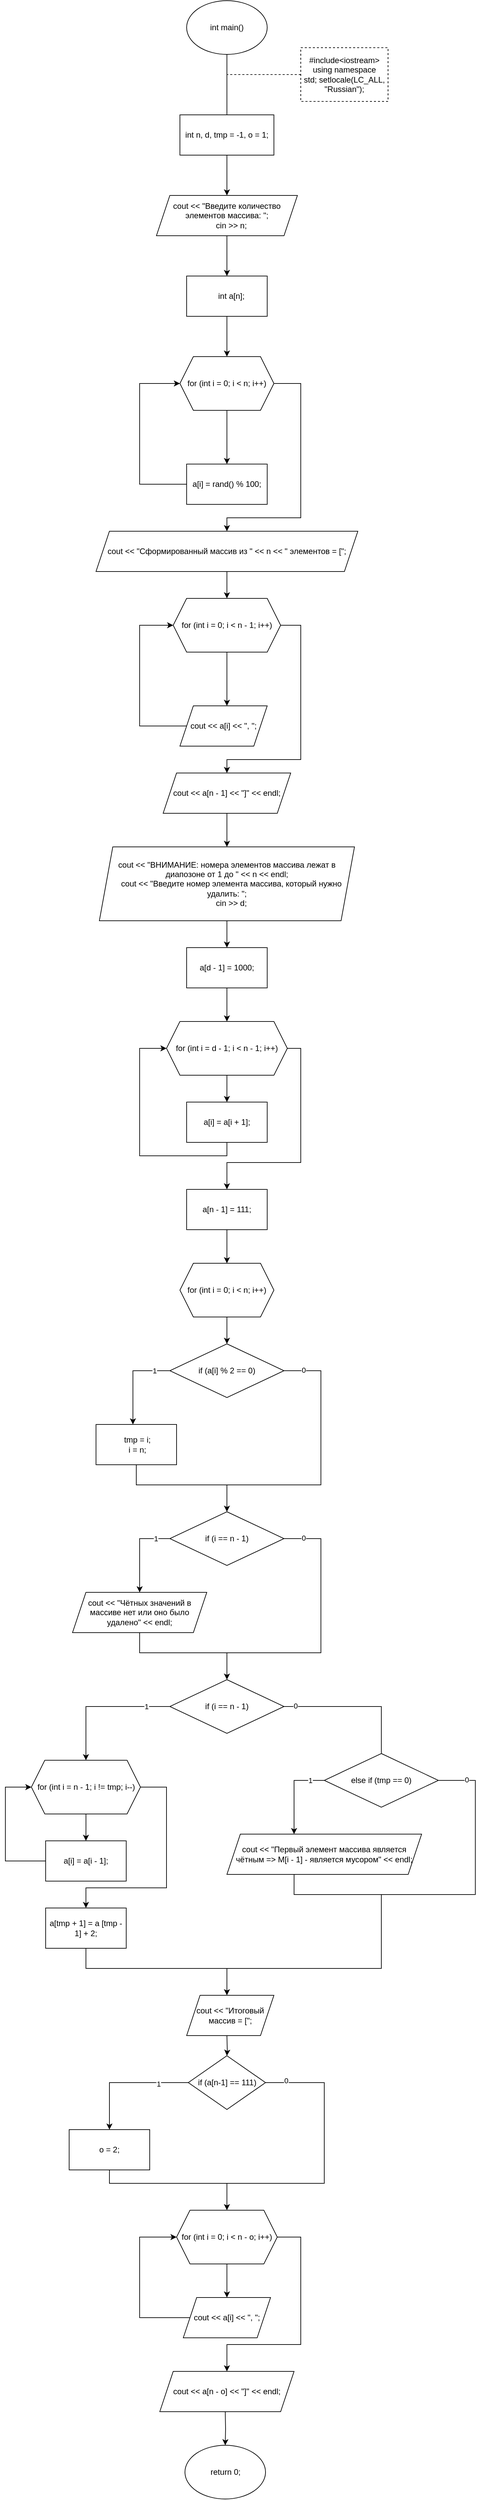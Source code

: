 <mxfile version="15.7.3" type="device"><diagram id="DlEvsJAPEKenFf96isYs" name="Страница 1"><mxGraphModel dx="918" dy="754" grid="1" gridSize="10" guides="1" tooltips="1" connect="1" arrows="1" fold="1" page="1" pageScale="1" pageWidth="1654" pageHeight="2336" math="0" shadow="0"><root><mxCell id="0"/><mxCell id="1" parent="0"/><mxCell id="5epDdE3u8eV4yLL39ChZ-1" value="" style="edgeStyle=orthogonalEdgeStyle;rounded=0;orthogonalLoop=1;jettySize=auto;html=1;" parent="1" source="5epDdE3u8eV4yLL39ChZ-2" edge="1"><mxGeometry relative="1" as="geometry"><mxPoint x="410" y="280" as="targetPoint"/></mxGeometry></mxCell><mxCell id="5epDdE3u8eV4yLL39ChZ-2" value="int main()" style="ellipse;whiteSpace=wrap;html=1;" parent="1" vertex="1"><mxGeometry x="350" y="70" width="120" height="80" as="geometry"/></mxCell><mxCell id="5epDdE3u8eV4yLL39ChZ-3" value="&lt;div&gt;#include&amp;lt;iostream&amp;gt;&lt;/div&gt;&lt;div&gt;using namespace std;&amp;nbsp;setlocale(LC_ALL, &quot;Russian&quot;);&lt;/div&gt;" style="rounded=0;whiteSpace=wrap;html=1;dashed=1;" parent="1" vertex="1"><mxGeometry x="520" y="140" width="130" height="80" as="geometry"/></mxCell><mxCell id="5epDdE3u8eV4yLL39ChZ-4" value="" style="endArrow=none;dashed=1;html=1;rounded=0;exitX=0;exitY=0.5;exitDx=0;exitDy=0;" parent="1" source="5epDdE3u8eV4yLL39ChZ-3" edge="1"><mxGeometry width="50" height="50" relative="1" as="geometry"><mxPoint x="400" y="500" as="sourcePoint"/><mxPoint x="410" y="180" as="targetPoint"/></mxGeometry></mxCell><mxCell id="5epDdE3u8eV4yLL39ChZ-5" value="return 0;" style="ellipse;whiteSpace=wrap;html=1;" parent="1" vertex="1"><mxGeometry x="347.5" y="3710" width="120" height="80" as="geometry"/></mxCell><mxCell id="5epDdE3u8eV4yLL39ChZ-6" style="edgeStyle=orthogonalEdgeStyle;rounded=0;orthogonalLoop=1;jettySize=auto;html=1;entryX=0.5;entryY=0;entryDx=0;entryDy=0;" parent="1" target="5epDdE3u8eV4yLL39ChZ-5" edge="1"><mxGeometry relative="1" as="geometry"><mxPoint x="407.5" y="3660" as="sourcePoint"/></mxGeometry></mxCell><mxCell id="5epDdE3u8eV4yLL39ChZ-12" value="" style="edgeStyle=orthogonalEdgeStyle;rounded=0;orthogonalLoop=1;jettySize=auto;html=1;" parent="1" source="5epDdE3u8eV4yLL39ChZ-10" target="5epDdE3u8eV4yLL39ChZ-11" edge="1"><mxGeometry relative="1" as="geometry"/></mxCell><mxCell id="5epDdE3u8eV4yLL39ChZ-10" value="int n, d, tmp = -1, o = 1;" style="rounded=0;whiteSpace=wrap;html=1;" parent="1" vertex="1"><mxGeometry x="340" y="240" width="140" height="60" as="geometry"/></mxCell><mxCell id="5epDdE3u8eV4yLL39ChZ-14" value="" style="edgeStyle=orthogonalEdgeStyle;rounded=0;orthogonalLoop=1;jettySize=auto;html=1;" parent="1" source="5epDdE3u8eV4yLL39ChZ-11" target="5epDdE3u8eV4yLL39ChZ-13" edge="1"><mxGeometry relative="1" as="geometry"/></mxCell><mxCell id="5epDdE3u8eV4yLL39ChZ-11" value="cout &lt;&lt; &quot;Введите количество элементов массива: &quot;;&#10;    cin &gt;&gt; n;" style="shape=parallelogram;perimeter=parallelogramPerimeter;whiteSpace=wrap;html=1;fixedSize=1;rounded=0;" parent="1" vertex="1"><mxGeometry x="305" y="360" width="210" height="60" as="geometry"/></mxCell><mxCell id="5epDdE3u8eV4yLL39ChZ-16" value="" style="edgeStyle=orthogonalEdgeStyle;rounded=0;orthogonalLoop=1;jettySize=auto;html=1;" parent="1" source="5epDdE3u8eV4yLL39ChZ-13" target="5epDdE3u8eV4yLL39ChZ-15" edge="1"><mxGeometry relative="1" as="geometry"/></mxCell><mxCell id="5epDdE3u8eV4yLL39ChZ-13" value="&amp;nbsp; &amp;nbsp; int a[n];" style="rounded=0;whiteSpace=wrap;html=1;" parent="1" vertex="1"><mxGeometry x="350" y="480" width="120" height="60" as="geometry"/></mxCell><mxCell id="5epDdE3u8eV4yLL39ChZ-18" value="" style="edgeStyle=orthogonalEdgeStyle;rounded=0;orthogonalLoop=1;jettySize=auto;html=1;" parent="1" source="5epDdE3u8eV4yLL39ChZ-15" target="5epDdE3u8eV4yLL39ChZ-17" edge="1"><mxGeometry relative="1" as="geometry"/></mxCell><mxCell id="5epDdE3u8eV4yLL39ChZ-20" style="edgeStyle=orthogonalEdgeStyle;rounded=0;orthogonalLoop=1;jettySize=auto;html=1;entryX=0.5;entryY=0;entryDx=0;entryDy=0;" parent="1" source="5epDdE3u8eV4yLL39ChZ-15" target="5epDdE3u8eV4yLL39ChZ-21" edge="1"><mxGeometry relative="1" as="geometry"><mxPoint x="520" y="800" as="targetPoint"/><Array as="points"><mxPoint x="520" y="640"/><mxPoint x="520" y="840"/><mxPoint x="410" y="840"/></Array></mxGeometry></mxCell><mxCell id="5epDdE3u8eV4yLL39ChZ-15" value="for (int i = 0; i &amp;lt; n; i++)" style="shape=hexagon;perimeter=hexagonPerimeter2;whiteSpace=wrap;html=1;fixedSize=1;" parent="1" vertex="1"><mxGeometry x="340" y="600" width="140" height="80" as="geometry"/></mxCell><mxCell id="5epDdE3u8eV4yLL39ChZ-19" style="edgeStyle=orthogonalEdgeStyle;rounded=0;orthogonalLoop=1;jettySize=auto;html=1;entryX=0;entryY=0.5;entryDx=0;entryDy=0;exitX=0;exitY=0.5;exitDx=0;exitDy=0;" parent="1" source="5epDdE3u8eV4yLL39ChZ-17" target="5epDdE3u8eV4yLL39ChZ-15" edge="1"><mxGeometry relative="1" as="geometry"><Array as="points"><mxPoint x="280" y="790"/><mxPoint x="280" y="640"/></Array></mxGeometry></mxCell><mxCell id="5epDdE3u8eV4yLL39ChZ-17" value="a[i] = rand() % 100;" style="rounded=0;whiteSpace=wrap;html=1;" parent="1" vertex="1"><mxGeometry x="350" y="760" width="120" height="60" as="geometry"/></mxCell><mxCell id="5epDdE3u8eV4yLL39ChZ-27" value="" style="edgeStyle=orthogonalEdgeStyle;rounded=0;orthogonalLoop=1;jettySize=auto;html=1;" parent="1" source="5epDdE3u8eV4yLL39ChZ-21" target="5epDdE3u8eV4yLL39ChZ-24" edge="1"><mxGeometry relative="1" as="geometry"/></mxCell><mxCell id="5epDdE3u8eV4yLL39ChZ-21" value="cout &amp;lt;&amp;lt; &quot;Сформированный массив из &quot; &amp;lt;&amp;lt; n &amp;lt;&amp;lt; &quot; элементов = [&quot;;" style="shape=parallelogram;perimeter=parallelogramPerimeter;whiteSpace=wrap;html=1;fixedSize=1;" parent="1" vertex="1"><mxGeometry x="215" y="860" width="390" height="60" as="geometry"/></mxCell><mxCell id="5epDdE3u8eV4yLL39ChZ-22" value="" style="edgeStyle=orthogonalEdgeStyle;rounded=0;orthogonalLoop=1;jettySize=auto;html=1;" parent="1" source="5epDdE3u8eV4yLL39ChZ-24" edge="1"><mxGeometry relative="1" as="geometry"><mxPoint x="410" y="1120" as="targetPoint"/></mxGeometry></mxCell><mxCell id="5epDdE3u8eV4yLL39ChZ-23" style="edgeStyle=orthogonalEdgeStyle;rounded=0;orthogonalLoop=1;jettySize=auto;html=1;entryX=0.5;entryY=0;entryDx=0;entryDy=0;" parent="1" source="5epDdE3u8eV4yLL39ChZ-24" edge="1"><mxGeometry relative="1" as="geometry"><mxPoint x="410" y="1220" as="targetPoint"/><Array as="points"><mxPoint x="520" y="1000"/><mxPoint x="520" y="1200"/><mxPoint x="410" y="1200"/></Array></mxGeometry></mxCell><mxCell id="5epDdE3u8eV4yLL39ChZ-24" value="for (int i = 0; i &amp;lt; n - 1; i++)" style="shape=hexagon;perimeter=hexagonPerimeter2;whiteSpace=wrap;html=1;fixedSize=1;" parent="1" vertex="1"><mxGeometry x="330" y="960" width="160" height="80" as="geometry"/></mxCell><mxCell id="5epDdE3u8eV4yLL39ChZ-25" style="edgeStyle=orthogonalEdgeStyle;rounded=0;orthogonalLoop=1;jettySize=auto;html=1;entryX=0;entryY=0.5;entryDx=0;entryDy=0;exitX=0;exitY=0.5;exitDx=0;exitDy=0;" parent="1" target="5epDdE3u8eV4yLL39ChZ-24" edge="1"><mxGeometry relative="1" as="geometry"><Array as="points"><mxPoint x="280" y="1150"/><mxPoint x="280" y="1000"/></Array><mxPoint x="350" y="1150" as="sourcePoint"/></mxGeometry></mxCell><mxCell id="5epDdE3u8eV4yLL39ChZ-28" value="cout &amp;lt;&amp;lt; a[i] &amp;lt;&amp;lt; &quot;, &quot;;" style="shape=parallelogram;perimeter=parallelogramPerimeter;whiteSpace=wrap;html=1;fixedSize=1;" parent="1" vertex="1"><mxGeometry x="340" y="1120" width="130" height="60" as="geometry"/></mxCell><mxCell id="5epDdE3u8eV4yLL39ChZ-31" value="" style="edgeStyle=orthogonalEdgeStyle;rounded=0;orthogonalLoop=1;jettySize=auto;html=1;" parent="1" source="5epDdE3u8eV4yLL39ChZ-29" target="5epDdE3u8eV4yLL39ChZ-30" edge="1"><mxGeometry relative="1" as="geometry"/></mxCell><mxCell id="5epDdE3u8eV4yLL39ChZ-29" value="cout &amp;lt;&amp;lt; a[n - 1] &amp;lt;&amp;lt; &quot;]&quot; &amp;lt;&amp;lt; endl;" style="shape=parallelogram;perimeter=parallelogramPerimeter;whiteSpace=wrap;html=1;fixedSize=1;" parent="1" vertex="1"><mxGeometry x="315" y="1220" width="190" height="60" as="geometry"/></mxCell><mxCell id="5epDdE3u8eV4yLL39ChZ-33" value="" style="edgeStyle=orthogonalEdgeStyle;rounded=0;orthogonalLoop=1;jettySize=auto;html=1;" parent="1" source="5epDdE3u8eV4yLL39ChZ-30" target="5epDdE3u8eV4yLL39ChZ-32" edge="1"><mxGeometry relative="1" as="geometry"/></mxCell><mxCell id="5epDdE3u8eV4yLL39ChZ-30" value="&lt;div&gt;cout &amp;lt;&amp;lt; &quot;ВНИМАНИЕ: номера элементов массива лежат в диапозоне от 1 до &quot; &amp;lt;&amp;lt; n &amp;lt;&amp;lt; endl;&lt;/div&gt;&lt;div&gt;&amp;nbsp; &amp;nbsp; cout &amp;lt;&amp;lt; &quot;Введите номер элемента массива, который нужно удалить: &quot;;&lt;/div&gt;&lt;div&gt;&amp;nbsp; &amp;nbsp; cin &amp;gt;&amp;gt; d;&lt;/div&gt;" style="shape=parallelogram;perimeter=parallelogramPerimeter;whiteSpace=wrap;html=1;fixedSize=1;" parent="1" vertex="1"><mxGeometry x="220" y="1330" width="380" height="110" as="geometry"/></mxCell><mxCell id="5epDdE3u8eV4yLL39ChZ-35" value="" style="edgeStyle=orthogonalEdgeStyle;rounded=0;orthogonalLoop=1;jettySize=auto;html=1;" parent="1" source="5epDdE3u8eV4yLL39ChZ-32" target="5epDdE3u8eV4yLL39ChZ-34" edge="1"><mxGeometry relative="1" as="geometry"/></mxCell><mxCell id="5epDdE3u8eV4yLL39ChZ-32" value="a[d - 1] = 1000;" style="rounded=0;whiteSpace=wrap;html=1;" parent="1" vertex="1"><mxGeometry x="350" y="1480" width="120" height="60" as="geometry"/></mxCell><mxCell id="5epDdE3u8eV4yLL39ChZ-37" value="" style="edgeStyle=orthogonalEdgeStyle;rounded=0;orthogonalLoop=1;jettySize=auto;html=1;" parent="1" source="5epDdE3u8eV4yLL39ChZ-34" target="5epDdE3u8eV4yLL39ChZ-36" edge="1"><mxGeometry relative="1" as="geometry"/></mxCell><mxCell id="5epDdE3u8eV4yLL39ChZ-40" style="edgeStyle=orthogonalEdgeStyle;rounded=0;orthogonalLoop=1;jettySize=auto;html=1;entryX=0.5;entryY=0;entryDx=0;entryDy=0;" parent="1" source="5epDdE3u8eV4yLL39ChZ-34" target="5epDdE3u8eV4yLL39ChZ-38" edge="1"><mxGeometry relative="1" as="geometry"><Array as="points"><mxPoint x="520" y="1630"/><mxPoint x="520" y="1800"/><mxPoint x="410" y="1800"/></Array></mxGeometry></mxCell><mxCell id="5epDdE3u8eV4yLL39ChZ-34" value="for (int i = d - 1; i &amp;lt; n - 1; i++)" style="shape=hexagon;perimeter=hexagonPerimeter2;whiteSpace=wrap;html=1;fixedSize=1;rounded=0;" parent="1" vertex="1"><mxGeometry x="320" y="1590" width="180" height="80" as="geometry"/></mxCell><mxCell id="5epDdE3u8eV4yLL39ChZ-39" style="edgeStyle=orthogonalEdgeStyle;rounded=0;orthogonalLoop=1;jettySize=auto;html=1;entryX=0;entryY=0.5;entryDx=0;entryDy=0;exitX=0.5;exitY=1;exitDx=0;exitDy=0;" parent="1" source="5epDdE3u8eV4yLL39ChZ-36" target="5epDdE3u8eV4yLL39ChZ-34" edge="1"><mxGeometry relative="1" as="geometry"><Array as="points"><mxPoint x="410" y="1790"/><mxPoint x="280" y="1790"/><mxPoint x="280" y="1630"/></Array></mxGeometry></mxCell><mxCell id="5epDdE3u8eV4yLL39ChZ-36" value="a[i] = a[i + 1];" style="rounded=0;whiteSpace=wrap;html=1;" parent="1" vertex="1"><mxGeometry x="350" y="1710" width="120" height="60" as="geometry"/></mxCell><mxCell id="5epDdE3u8eV4yLL39ChZ-43" value="" style="edgeStyle=orthogonalEdgeStyle;rounded=0;orthogonalLoop=1;jettySize=auto;html=1;" parent="1" source="5epDdE3u8eV4yLL39ChZ-38" target="5epDdE3u8eV4yLL39ChZ-42" edge="1"><mxGeometry relative="1" as="geometry"/></mxCell><mxCell id="5epDdE3u8eV4yLL39ChZ-38" value="a[n - 1] = 111;" style="rounded=0;whiteSpace=wrap;html=1;" parent="1" vertex="1"><mxGeometry x="350" y="1840" width="120" height="60" as="geometry"/></mxCell><mxCell id="vFJC9mHy_TOHPLL8W29P-2" value="" style="edgeStyle=orthogonalEdgeStyle;rounded=0;orthogonalLoop=1;jettySize=auto;html=1;" edge="1" parent="1" source="5epDdE3u8eV4yLL39ChZ-42" target="vFJC9mHy_TOHPLL8W29P-1"><mxGeometry relative="1" as="geometry"/></mxCell><mxCell id="5epDdE3u8eV4yLL39ChZ-42" value="for (int i = 0; i &amp;lt; n; i++)" style="shape=hexagon;perimeter=hexagonPerimeter2;whiteSpace=wrap;html=1;fixedSize=1;rounded=0;" parent="1" vertex="1"><mxGeometry x="340" y="1950" width="140" height="80" as="geometry"/></mxCell><mxCell id="vFJC9mHy_TOHPLL8W29P-4" value="" style="edgeStyle=orthogonalEdgeStyle;rounded=0;orthogonalLoop=1;jettySize=auto;html=1;exitX=0;exitY=0.5;exitDx=0;exitDy=0;" edge="1" parent="1" source="vFJC9mHy_TOHPLL8W29P-1" target="vFJC9mHy_TOHPLL8W29P-3"><mxGeometry relative="1" as="geometry"><Array as="points"><mxPoint x="270" y="2110"/></Array></mxGeometry></mxCell><mxCell id="vFJC9mHy_TOHPLL8W29P-11" value="1" style="edgeLabel;html=1;align=center;verticalAlign=middle;resizable=0;points=[];" vertex="1" connectable="0" parent="vFJC9mHy_TOHPLL8W29P-4"><mxGeometry x="-0.657" relative="1" as="geometry"><mxPoint as="offset"/></mxGeometry></mxCell><mxCell id="vFJC9mHy_TOHPLL8W29P-1" value="if (a[i] % 2 == 0)" style="rhombus;whiteSpace=wrap;html=1;rounded=0;" vertex="1" parent="1"><mxGeometry x="325" y="2070" width="170" height="80" as="geometry"/></mxCell><mxCell id="vFJC9mHy_TOHPLL8W29P-10" style="edgeStyle=orthogonalEdgeStyle;rounded=0;orthogonalLoop=1;jettySize=auto;html=1;entryX=0.5;entryY=0;entryDx=0;entryDy=0;exitX=0.5;exitY=1;exitDx=0;exitDy=0;" edge="1" parent="1" source="vFJC9mHy_TOHPLL8W29P-3"><mxGeometry relative="1" as="geometry"><mxPoint x="410" y="2320" as="targetPoint"/><Array as="points"><mxPoint x="275" y="2280"/><mxPoint x="410" y="2280"/></Array></mxGeometry></mxCell><mxCell id="vFJC9mHy_TOHPLL8W29P-3" value="&lt;div&gt;&amp;nbsp;tmp = i;&lt;/div&gt;&lt;div&gt;&amp;nbsp; &amp;nbsp;i = n;&amp;nbsp;&amp;nbsp;&lt;/div&gt;" style="whiteSpace=wrap;html=1;rounded=0;" vertex="1" parent="1"><mxGeometry x="215" y="2190" width="120" height="60" as="geometry"/></mxCell><mxCell id="vFJC9mHy_TOHPLL8W29P-5" value="" style="endArrow=none;html=1;rounded=0;exitX=1;exitY=0.5;exitDx=0;exitDy=0;" edge="1" parent="1" source="vFJC9mHy_TOHPLL8W29P-1"><mxGeometry width="50" height="50" relative="1" as="geometry"><mxPoint x="540" y="2210" as="sourcePoint"/><mxPoint x="410" y="2280" as="targetPoint"/><Array as="points"><mxPoint x="530" y="2110"/><mxPoint x="550" y="2110"/><mxPoint x="550" y="2280"/></Array></mxGeometry></mxCell><mxCell id="vFJC9mHy_TOHPLL8W29P-12" value="0" style="edgeLabel;html=1;align=center;verticalAlign=middle;resizable=0;points=[];" vertex="1" connectable="0" parent="vFJC9mHy_TOHPLL8W29P-5"><mxGeometry x="-0.842" y="1" relative="1" as="geometry"><mxPoint as="offset"/></mxGeometry></mxCell><mxCell id="vFJC9mHy_TOHPLL8W29P-13" value="" style="edgeStyle=orthogonalEdgeStyle;rounded=0;orthogonalLoop=1;jettySize=auto;html=1;exitX=0;exitY=0.5;exitDx=0;exitDy=0;" edge="1" parent="1" source="vFJC9mHy_TOHPLL8W29P-15"><mxGeometry relative="1" as="geometry"><Array as="points"><mxPoint x="280" y="2360"/><mxPoint x="280" y="2440"/></Array><mxPoint x="280" y="2440" as="targetPoint"/></mxGeometry></mxCell><mxCell id="vFJC9mHy_TOHPLL8W29P-14" value="1" style="edgeLabel;html=1;align=center;verticalAlign=middle;resizable=0;points=[];" vertex="1" connectable="0" parent="vFJC9mHy_TOHPLL8W29P-13"><mxGeometry x="-0.657" relative="1" as="geometry"><mxPoint as="offset"/></mxGeometry></mxCell><mxCell id="vFJC9mHy_TOHPLL8W29P-15" value="if (i == n - 1)" style="rhombus;whiteSpace=wrap;html=1;rounded=0;" vertex="1" parent="1"><mxGeometry x="325" y="2320" width="170" height="80" as="geometry"/></mxCell><mxCell id="vFJC9mHy_TOHPLL8W29P-16" style="edgeStyle=orthogonalEdgeStyle;rounded=0;orthogonalLoop=1;jettySize=auto;html=1;entryX=0.5;entryY=0;entryDx=0;entryDy=0;exitX=0.5;exitY=1;exitDx=0;exitDy=0;" edge="1" parent="1"><mxGeometry relative="1" as="geometry"><mxPoint x="410" y="2570" as="targetPoint"/><Array as="points"><mxPoint x="280" y="2500"/><mxPoint x="280" y="2530"/><mxPoint x="410" y="2530"/></Array><mxPoint x="275" y="2500" as="sourcePoint"/></mxGeometry></mxCell><mxCell id="vFJC9mHy_TOHPLL8W29P-18" value="" style="endArrow=none;html=1;rounded=0;exitX=1;exitY=0.5;exitDx=0;exitDy=0;" edge="1" parent="1" source="vFJC9mHy_TOHPLL8W29P-15"><mxGeometry width="50" height="50" relative="1" as="geometry"><mxPoint x="540" y="2460" as="sourcePoint"/><mxPoint x="410" y="2530" as="targetPoint"/><Array as="points"><mxPoint x="530" y="2360"/><mxPoint x="550" y="2360"/><mxPoint x="550" y="2530"/></Array></mxGeometry></mxCell><mxCell id="vFJC9mHy_TOHPLL8W29P-19" value="0" style="edgeLabel;html=1;align=center;verticalAlign=middle;resizable=0;points=[];" vertex="1" connectable="0" parent="vFJC9mHy_TOHPLL8W29P-18"><mxGeometry x="-0.842" y="1" relative="1" as="geometry"><mxPoint as="offset"/></mxGeometry></mxCell><mxCell id="vFJC9mHy_TOHPLL8W29P-20" value="cout &amp;lt;&amp;lt; &quot;Чётных значений в массиве нет или оно было удалено&quot; &amp;lt;&amp;lt; endl;" style="shape=parallelogram;perimeter=parallelogramPerimeter;whiteSpace=wrap;html=1;fixedSize=1;" vertex="1" parent="1"><mxGeometry x="180" y="2440" width="200" height="60" as="geometry"/></mxCell><mxCell id="vFJC9mHy_TOHPLL8W29P-21" value="" style="edgeStyle=orthogonalEdgeStyle;rounded=0;orthogonalLoop=1;jettySize=auto;html=1;exitX=0;exitY=0.5;exitDx=0;exitDy=0;" edge="1" parent="1" source="vFJC9mHy_TOHPLL8W29P-23"><mxGeometry relative="1" as="geometry"><Array as="points"><mxPoint x="200" y="2610"/></Array><mxPoint x="200" y="2690" as="targetPoint"/><mxPoint x="320" y="2610" as="sourcePoint"/></mxGeometry></mxCell><mxCell id="vFJC9mHy_TOHPLL8W29P-22" value="1" style="edgeLabel;html=1;align=center;verticalAlign=middle;resizable=0;points=[];" vertex="1" connectable="0" parent="vFJC9mHy_TOHPLL8W29P-21"><mxGeometry x="-0.657" relative="1" as="geometry"><mxPoint as="offset"/></mxGeometry></mxCell><mxCell id="vFJC9mHy_TOHPLL8W29P-23" value="if (i == n - 1)" style="rhombus;whiteSpace=wrap;html=1;rounded=0;" vertex="1" parent="1"><mxGeometry x="325" y="2570" width="170" height="80" as="geometry"/></mxCell><mxCell id="vFJC9mHy_TOHPLL8W29P-25" value="" style="endArrow=none;html=1;rounded=0;exitX=1;exitY=0.5;exitDx=0;exitDy=0;entryX=0.5;entryY=0;entryDx=0;entryDy=0;" edge="1" parent="1" source="vFJC9mHy_TOHPLL8W29P-23" target="vFJC9mHy_TOHPLL8W29P-30"><mxGeometry width="50" height="50" relative="1" as="geometry"><mxPoint x="540" y="2710" as="sourcePoint"/><mxPoint x="550" y="2680" as="targetPoint"/><Array as="points"><mxPoint x="530" y="2610"/><mxPoint x="640" y="2610"/><mxPoint x="640" y="2650"/></Array></mxGeometry></mxCell><mxCell id="vFJC9mHy_TOHPLL8W29P-26" value="0" style="edgeLabel;html=1;align=center;verticalAlign=middle;resizable=0;points=[];" vertex="1" connectable="0" parent="vFJC9mHy_TOHPLL8W29P-25"><mxGeometry x="-0.842" y="1" relative="1" as="geometry"><mxPoint as="offset"/></mxGeometry></mxCell><mxCell id="vFJC9mHy_TOHPLL8W29P-28" value="" style="edgeStyle=orthogonalEdgeStyle;rounded=0;orthogonalLoop=1;jettySize=auto;html=1;exitX=0;exitY=0.5;exitDx=0;exitDy=0;" edge="1" parent="1" source="vFJC9mHy_TOHPLL8W29P-30"><mxGeometry relative="1" as="geometry"><Array as="points"><mxPoint x="510" y="2720"/><mxPoint x="510" y="2800"/></Array><mxPoint x="510" y="2800" as="targetPoint"/></mxGeometry></mxCell><mxCell id="vFJC9mHy_TOHPLL8W29P-29" value="1" style="edgeLabel;html=1;align=center;verticalAlign=middle;resizable=0;points=[];" vertex="1" connectable="0" parent="vFJC9mHy_TOHPLL8W29P-28"><mxGeometry x="-0.657" relative="1" as="geometry"><mxPoint as="offset"/></mxGeometry></mxCell><mxCell id="vFJC9mHy_TOHPLL8W29P-30" value="else if (tmp == 0)" style="rhombus;whiteSpace=wrap;html=1;rounded=0;" vertex="1" parent="1"><mxGeometry x="555" y="2680" width="170" height="80" as="geometry"/></mxCell><mxCell id="vFJC9mHy_TOHPLL8W29P-32" value="" style="endArrow=none;html=1;rounded=0;exitX=1;exitY=0.5;exitDx=0;exitDy=0;entryX=0.345;entryY=1;entryDx=0;entryDy=0;entryPerimeter=0;" edge="1" parent="1" source="vFJC9mHy_TOHPLL8W29P-30" target="vFJC9mHy_TOHPLL8W29P-34"><mxGeometry width="50" height="50" relative="1" as="geometry"><mxPoint x="770" y="2820" as="sourcePoint"/><mxPoint x="640" y="2890" as="targetPoint"/><Array as="points"><mxPoint x="760" y="2720"/><mxPoint x="780" y="2720"/><mxPoint x="780" y="2890"/><mxPoint x="510" y="2890"/></Array></mxGeometry></mxCell><mxCell id="vFJC9mHy_TOHPLL8W29P-33" value="0" style="edgeLabel;html=1;align=center;verticalAlign=middle;resizable=0;points=[];" vertex="1" connectable="0" parent="vFJC9mHy_TOHPLL8W29P-32"><mxGeometry x="-0.842" y="1" relative="1" as="geometry"><mxPoint as="offset"/></mxGeometry></mxCell><mxCell id="vFJC9mHy_TOHPLL8W29P-34" value="cout &amp;lt;&amp;lt; &quot;Первый элемент массива является чётным =&amp;gt; M[i - 1] - является мусором&quot; &amp;lt;&amp;lt; endl;" style="shape=parallelogram;perimeter=parallelogramPerimeter;whiteSpace=wrap;html=1;fixedSize=1;" vertex="1" parent="1"><mxGeometry x="410" y="2800" width="290" height="60" as="geometry"/></mxCell><mxCell id="vFJC9mHy_TOHPLL8W29P-37" value="" style="edgeStyle=orthogonalEdgeStyle;rounded=0;orthogonalLoop=1;jettySize=auto;html=1;" edge="1" parent="1" source="vFJC9mHy_TOHPLL8W29P-35" target="vFJC9mHy_TOHPLL8W29P-36"><mxGeometry relative="1" as="geometry"/></mxCell><mxCell id="vFJC9mHy_TOHPLL8W29P-40" value="" style="edgeStyle=orthogonalEdgeStyle;rounded=0;orthogonalLoop=1;jettySize=auto;html=1;" edge="1" parent="1" source="vFJC9mHy_TOHPLL8W29P-35" target="vFJC9mHy_TOHPLL8W29P-39"><mxGeometry relative="1" as="geometry"><Array as="points"><mxPoint x="320" y="2730"/><mxPoint x="320" y="2880"/><mxPoint x="200" y="2880"/></Array></mxGeometry></mxCell><mxCell id="vFJC9mHy_TOHPLL8W29P-35" value="for (int i = n - 1; i != tmp; i--)" style="shape=hexagon;perimeter=hexagonPerimeter2;whiteSpace=wrap;html=1;fixedSize=1;" vertex="1" parent="1"><mxGeometry x="118.75" y="2690" width="162.5" height="80" as="geometry"/></mxCell><mxCell id="vFJC9mHy_TOHPLL8W29P-38" style="edgeStyle=orthogonalEdgeStyle;rounded=0;orthogonalLoop=1;jettySize=auto;html=1;entryX=0;entryY=0.5;entryDx=0;entryDy=0;exitX=0;exitY=0.5;exitDx=0;exitDy=0;" edge="1" parent="1" source="vFJC9mHy_TOHPLL8W29P-36" target="vFJC9mHy_TOHPLL8W29P-35"><mxGeometry relative="1" as="geometry"><Array as="points"><mxPoint x="80" y="2840"/><mxPoint x="80" y="2730"/></Array></mxGeometry></mxCell><mxCell id="vFJC9mHy_TOHPLL8W29P-36" value="a[i] = a[i - 1];" style="rounded=0;whiteSpace=wrap;html=1;" vertex="1" parent="1"><mxGeometry x="140" y="2810" width="120" height="60" as="geometry"/></mxCell><mxCell id="vFJC9mHy_TOHPLL8W29P-39" value="a[tmp + 1] = a [tmp - 1] + 2;" style="whiteSpace=wrap;html=1;" vertex="1" parent="1"><mxGeometry x="140" y="2910" width="120" height="60" as="geometry"/></mxCell><mxCell id="vFJC9mHy_TOHPLL8W29P-41" value="" style="endArrow=none;html=1;rounded=0;exitX=0.5;exitY=1;exitDx=0;exitDy=0;" edge="1" parent="1" source="vFJC9mHy_TOHPLL8W29P-39"><mxGeometry width="50" height="50" relative="1" as="geometry"><mxPoint x="440" y="2970" as="sourcePoint"/><mxPoint x="640" y="2890" as="targetPoint"/><Array as="points"><mxPoint x="200" y="3000"/><mxPoint x="640" y="3000"/></Array></mxGeometry></mxCell><mxCell id="vFJC9mHy_TOHPLL8W29P-42" value="" style="endArrow=classic;html=1;rounded=0;" edge="1" parent="1"><mxGeometry width="50" height="50" relative="1" as="geometry"><mxPoint x="410" y="3000" as="sourcePoint"/><mxPoint x="410" y="3040" as="targetPoint"/></mxGeometry></mxCell><mxCell id="vFJC9mHy_TOHPLL8W29P-45" value="" style="edgeStyle=orthogonalEdgeStyle;rounded=0;orthogonalLoop=1;jettySize=auto;html=1;" edge="1" parent="1" target="vFJC9mHy_TOHPLL8W29P-44"><mxGeometry relative="1" as="geometry"><mxPoint x="410" y="3100.0" as="sourcePoint"/></mxGeometry></mxCell><mxCell id="vFJC9mHy_TOHPLL8W29P-43" value="cout &amp;lt;&amp;lt; &quot;Итоговый массив = [&quot;;" style="shape=parallelogram;perimeter=parallelogramPerimeter;whiteSpace=wrap;html=1;fixedSize=1;" vertex="1" parent="1"><mxGeometry x="350" y="3040" width="130" height="60" as="geometry"/></mxCell><mxCell id="vFJC9mHy_TOHPLL8W29P-47" style="edgeStyle=orthogonalEdgeStyle;rounded=0;orthogonalLoop=1;jettySize=auto;html=1;entryX=0.5;entryY=0;entryDx=0;entryDy=0;exitX=0;exitY=0.5;exitDx=0;exitDy=0;" edge="1" parent="1" source="vFJC9mHy_TOHPLL8W29P-44" target="vFJC9mHy_TOHPLL8W29P-46"><mxGeometry relative="1" as="geometry"/></mxCell><mxCell id="vFJC9mHy_TOHPLL8W29P-49" value="1" style="edgeLabel;html=1;align=center;verticalAlign=middle;resizable=0;points=[];" vertex="1" connectable="0" parent="vFJC9mHy_TOHPLL8W29P-47"><mxGeometry x="-0.524" y="2" relative="1" as="geometry"><mxPoint as="offset"/></mxGeometry></mxCell><mxCell id="vFJC9mHy_TOHPLL8W29P-44" value="if (a[n-1] == 111)" style="rhombus;whiteSpace=wrap;html=1;" vertex="1" parent="1"><mxGeometry x="352.5" y="3130" width="115" height="80" as="geometry"/></mxCell><mxCell id="vFJC9mHy_TOHPLL8W29P-46" value="o = 2;" style="rounded=0;whiteSpace=wrap;html=1;" vertex="1" parent="1"><mxGeometry x="175" y="3240" width="120" height="60" as="geometry"/></mxCell><mxCell id="vFJC9mHy_TOHPLL8W29P-50" value="" style="endArrow=none;html=1;rounded=0;exitX=1;exitY=0.5;exitDx=0;exitDy=0;entryX=0.5;entryY=1;entryDx=0;entryDy=0;" edge="1" parent="1" source="vFJC9mHy_TOHPLL8W29P-44" target="vFJC9mHy_TOHPLL8W29P-46"><mxGeometry width="50" height="50" relative="1" as="geometry"><mxPoint x="475" y="3100" as="sourcePoint"/><mxPoint x="525" y="3050" as="targetPoint"/><Array as="points"><mxPoint x="555" y="3170"/><mxPoint x="555" y="3320"/><mxPoint x="235" y="3320"/></Array></mxGeometry></mxCell><mxCell id="vFJC9mHy_TOHPLL8W29P-51" value="0" style="edgeLabel;html=1;align=center;verticalAlign=middle;resizable=0;points=[];" vertex="1" connectable="0" parent="vFJC9mHy_TOHPLL8W29P-50"><mxGeometry x="-0.895" y="3" relative="1" as="geometry"><mxPoint as="offset"/></mxGeometry></mxCell><mxCell id="vFJC9mHy_TOHPLL8W29P-53" value="" style="endArrow=classic;html=1;rounded=0;" edge="1" parent="1"><mxGeometry width="50" height="50" relative="1" as="geometry"><mxPoint x="410" y="3320" as="sourcePoint"/><mxPoint x="410" y="3360" as="targetPoint"/></mxGeometry></mxCell><mxCell id="vFJC9mHy_TOHPLL8W29P-56" value="" style="edgeStyle=orthogonalEdgeStyle;rounded=0;orthogonalLoop=1;jettySize=auto;html=1;" edge="1" parent="1" source="vFJC9mHy_TOHPLL8W29P-54" target="vFJC9mHy_TOHPLL8W29P-55"><mxGeometry relative="1" as="geometry"/></mxCell><mxCell id="vFJC9mHy_TOHPLL8W29P-59" value="" style="edgeStyle=orthogonalEdgeStyle;rounded=0;orthogonalLoop=1;jettySize=auto;html=1;entryX=0.5;entryY=0;entryDx=0;entryDy=0;" edge="1" parent="1" source="vFJC9mHy_TOHPLL8W29P-54" target="vFJC9mHy_TOHPLL8W29P-58"><mxGeometry relative="1" as="geometry"><Array as="points"><mxPoint x="520" y="3400"/><mxPoint x="520" y="3560"/><mxPoint x="410" y="3560"/></Array></mxGeometry></mxCell><mxCell id="vFJC9mHy_TOHPLL8W29P-54" value="for (int i = 0; i &amp;lt; n - o; i++)" style="shape=hexagon;perimeter=hexagonPerimeter2;whiteSpace=wrap;html=1;fixedSize=1;" vertex="1" parent="1"><mxGeometry x="335" y="3360" width="150" height="80" as="geometry"/></mxCell><mxCell id="vFJC9mHy_TOHPLL8W29P-57" style="edgeStyle=orthogonalEdgeStyle;rounded=0;orthogonalLoop=1;jettySize=auto;html=1;entryX=0;entryY=0.5;entryDx=0;entryDy=0;exitX=0;exitY=0.5;exitDx=0;exitDy=0;" edge="1" parent="1" source="vFJC9mHy_TOHPLL8W29P-55" target="vFJC9mHy_TOHPLL8W29P-54"><mxGeometry relative="1" as="geometry"><Array as="points"><mxPoint x="280" y="3520"/><mxPoint x="280" y="3400"/></Array></mxGeometry></mxCell><mxCell id="vFJC9mHy_TOHPLL8W29P-55" value="cout &amp;lt;&amp;lt; a[i] &amp;lt;&amp;lt; &quot;, &quot;;" style="shape=parallelogram;perimeter=parallelogramPerimeter;whiteSpace=wrap;html=1;fixedSize=1;" vertex="1" parent="1"><mxGeometry x="345" y="3490" width="130" height="60" as="geometry"/></mxCell><mxCell id="vFJC9mHy_TOHPLL8W29P-58" value="cout &amp;lt;&amp;lt; a[n - o] &amp;lt;&amp;lt; &quot;]&quot; &amp;lt;&amp;lt; endl;" style="shape=parallelogram;perimeter=parallelogramPerimeter;whiteSpace=wrap;html=1;fixedSize=1;" vertex="1" parent="1"><mxGeometry x="310" y="3600" width="200" height="60" as="geometry"/></mxCell></root></mxGraphModel></diagram></mxfile>
